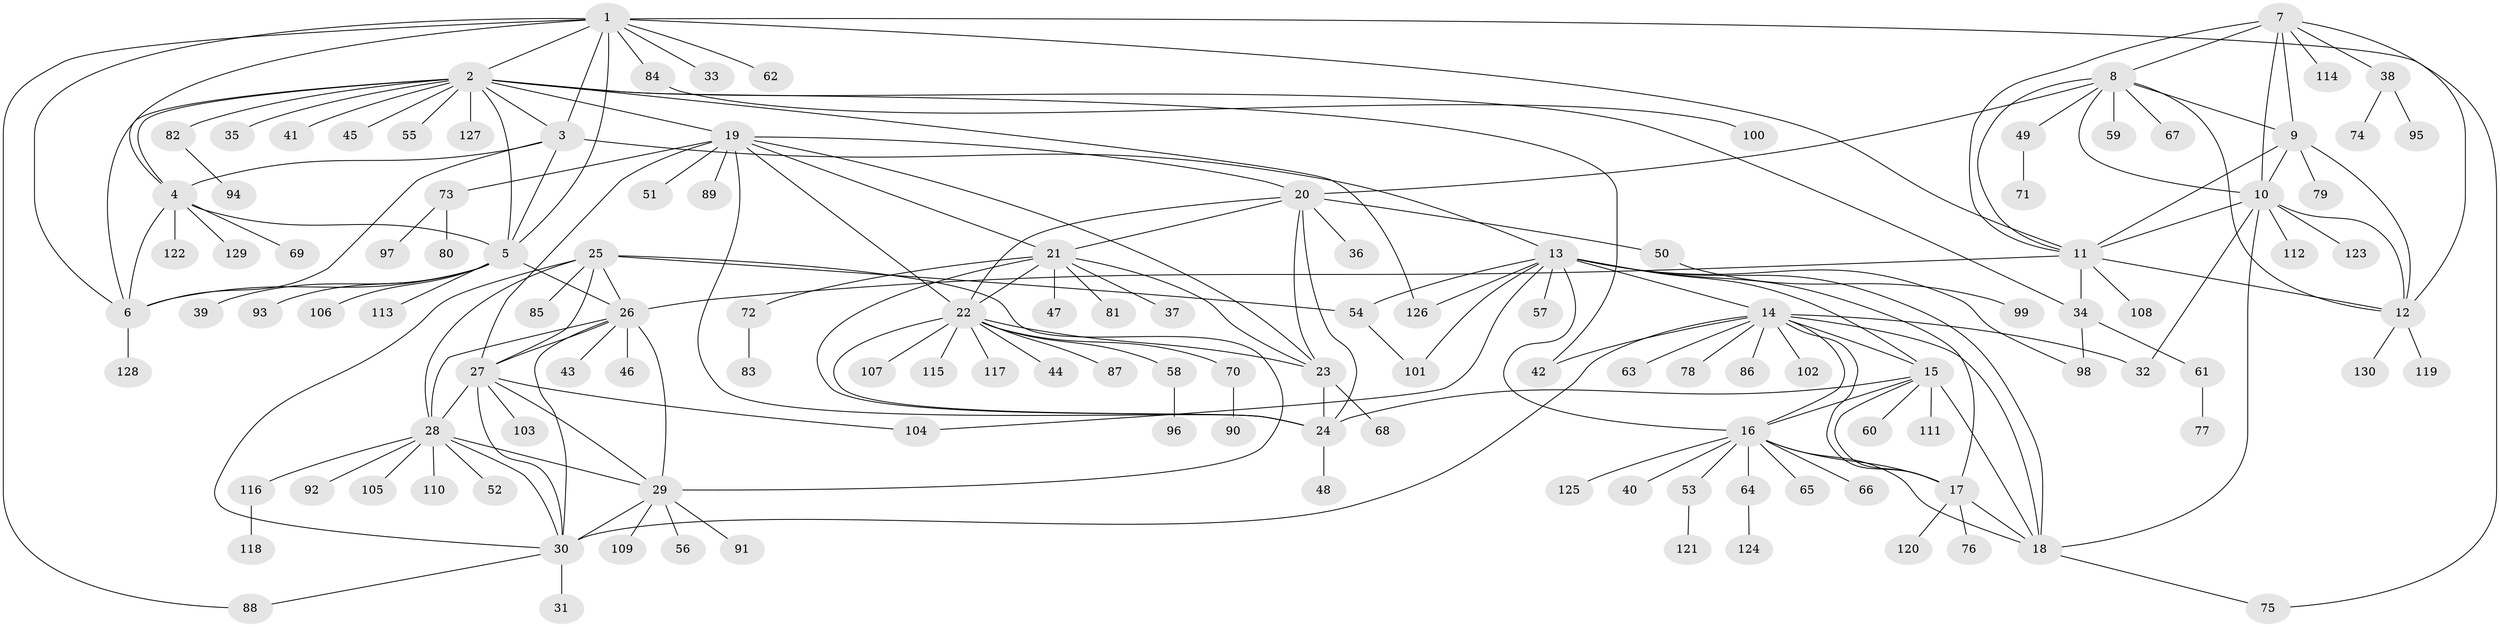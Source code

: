 // Generated by graph-tools (version 1.1) at 2025/16/03/09/25 04:16:09]
// undirected, 130 vertices, 195 edges
graph export_dot {
graph [start="1"]
  node [color=gray90,style=filled];
  1;
  2;
  3;
  4;
  5;
  6;
  7;
  8;
  9;
  10;
  11;
  12;
  13;
  14;
  15;
  16;
  17;
  18;
  19;
  20;
  21;
  22;
  23;
  24;
  25;
  26;
  27;
  28;
  29;
  30;
  31;
  32;
  33;
  34;
  35;
  36;
  37;
  38;
  39;
  40;
  41;
  42;
  43;
  44;
  45;
  46;
  47;
  48;
  49;
  50;
  51;
  52;
  53;
  54;
  55;
  56;
  57;
  58;
  59;
  60;
  61;
  62;
  63;
  64;
  65;
  66;
  67;
  68;
  69;
  70;
  71;
  72;
  73;
  74;
  75;
  76;
  77;
  78;
  79;
  80;
  81;
  82;
  83;
  84;
  85;
  86;
  87;
  88;
  89;
  90;
  91;
  92;
  93;
  94;
  95;
  96;
  97;
  98;
  99;
  100;
  101;
  102;
  103;
  104;
  105;
  106;
  107;
  108;
  109;
  110;
  111;
  112;
  113;
  114;
  115;
  116;
  117;
  118;
  119;
  120;
  121;
  122;
  123;
  124;
  125;
  126;
  127;
  128;
  129;
  130;
  1 -- 2;
  1 -- 3;
  1 -- 4;
  1 -- 5;
  1 -- 6;
  1 -- 11;
  1 -- 33;
  1 -- 62;
  1 -- 75;
  1 -- 84;
  1 -- 88;
  2 -- 3;
  2 -- 4;
  2 -- 5;
  2 -- 6;
  2 -- 19;
  2 -- 34;
  2 -- 35;
  2 -- 41;
  2 -- 42;
  2 -- 45;
  2 -- 55;
  2 -- 82;
  2 -- 126;
  2 -- 127;
  3 -- 4;
  3 -- 5;
  3 -- 6;
  3 -- 13;
  4 -- 5;
  4 -- 6;
  4 -- 69;
  4 -- 122;
  4 -- 129;
  5 -- 6;
  5 -- 26;
  5 -- 39;
  5 -- 93;
  5 -- 106;
  5 -- 113;
  6 -- 128;
  7 -- 8;
  7 -- 9;
  7 -- 10;
  7 -- 11;
  7 -- 12;
  7 -- 38;
  7 -- 114;
  8 -- 9;
  8 -- 10;
  8 -- 11;
  8 -- 12;
  8 -- 20;
  8 -- 49;
  8 -- 59;
  8 -- 67;
  9 -- 10;
  9 -- 11;
  9 -- 12;
  9 -- 79;
  10 -- 11;
  10 -- 12;
  10 -- 18;
  10 -- 32;
  10 -- 112;
  10 -- 123;
  11 -- 12;
  11 -- 26;
  11 -- 34;
  11 -- 108;
  12 -- 119;
  12 -- 130;
  13 -- 14;
  13 -- 15;
  13 -- 16;
  13 -- 17;
  13 -- 18;
  13 -- 54;
  13 -- 57;
  13 -- 98;
  13 -- 101;
  13 -- 104;
  13 -- 126;
  14 -- 15;
  14 -- 16;
  14 -- 17;
  14 -- 18;
  14 -- 30;
  14 -- 32;
  14 -- 42;
  14 -- 63;
  14 -- 78;
  14 -- 86;
  14 -- 102;
  15 -- 16;
  15 -- 17;
  15 -- 18;
  15 -- 24;
  15 -- 60;
  15 -- 111;
  16 -- 17;
  16 -- 18;
  16 -- 40;
  16 -- 53;
  16 -- 64;
  16 -- 65;
  16 -- 66;
  16 -- 125;
  17 -- 18;
  17 -- 76;
  17 -- 120;
  18 -- 75;
  19 -- 20;
  19 -- 21;
  19 -- 22;
  19 -- 23;
  19 -- 24;
  19 -- 27;
  19 -- 51;
  19 -- 73;
  19 -- 89;
  20 -- 21;
  20 -- 22;
  20 -- 23;
  20 -- 24;
  20 -- 36;
  20 -- 50;
  21 -- 22;
  21 -- 23;
  21 -- 24;
  21 -- 37;
  21 -- 47;
  21 -- 72;
  21 -- 81;
  22 -- 23;
  22 -- 24;
  22 -- 44;
  22 -- 58;
  22 -- 70;
  22 -- 87;
  22 -- 107;
  22 -- 115;
  22 -- 117;
  23 -- 24;
  23 -- 68;
  24 -- 48;
  25 -- 26;
  25 -- 27;
  25 -- 28;
  25 -- 29;
  25 -- 30;
  25 -- 54;
  25 -- 85;
  26 -- 27;
  26 -- 28;
  26 -- 29;
  26 -- 30;
  26 -- 43;
  26 -- 46;
  27 -- 28;
  27 -- 29;
  27 -- 30;
  27 -- 103;
  27 -- 104;
  28 -- 29;
  28 -- 30;
  28 -- 52;
  28 -- 92;
  28 -- 105;
  28 -- 110;
  28 -- 116;
  29 -- 30;
  29 -- 56;
  29 -- 91;
  29 -- 109;
  30 -- 31;
  30 -- 88;
  34 -- 61;
  34 -- 98;
  38 -- 74;
  38 -- 95;
  49 -- 71;
  50 -- 99;
  53 -- 121;
  54 -- 101;
  58 -- 96;
  61 -- 77;
  64 -- 124;
  70 -- 90;
  72 -- 83;
  73 -- 80;
  73 -- 97;
  82 -- 94;
  84 -- 100;
  116 -- 118;
}
